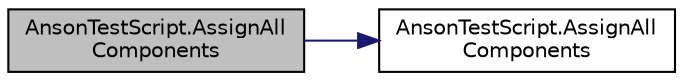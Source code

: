digraph "AnsonTestScript.AssignAllComponents"
{
 // LATEX_PDF_SIZE
  edge [fontname="Helvetica",fontsize="10",labelfontname="Helvetica",labelfontsize="10"];
  node [fontname="Helvetica",fontsize="10",shape=record];
  rankdir="LR";
  Node1 [label="AnsonTestScript.AssignAll\lComponents",height=0.2,width=0.4,color="black", fillcolor="grey75", style="filled", fontcolor="black",tooltip=" "];
  Node1 -> Node2 [color="midnightblue",fontsize="10",style="solid",fontname="Helvetica"];
  Node2 [label="AnsonTestScript.AssignAll\lComponents",height=0.2,width=0.4,color="black", fillcolor="white", style="filled",URL="$class_anson_test_script.html#ae4361c8467c54fedd780c0844ee48d37",tooltip=" "];
}
